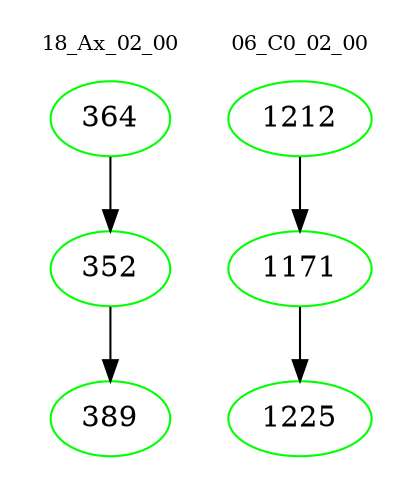 digraph{
subgraph cluster_0 {
color = white
label = "18_Ax_02_00";
fontsize=10;
T0_364 [label="364", color="green"]
T0_364 -> T0_352 [color="black"]
T0_352 [label="352", color="green"]
T0_352 -> T0_389 [color="black"]
T0_389 [label="389", color="green"]
}
subgraph cluster_1 {
color = white
label = "06_C0_02_00";
fontsize=10;
T1_1212 [label="1212", color="green"]
T1_1212 -> T1_1171 [color="black"]
T1_1171 [label="1171", color="green"]
T1_1171 -> T1_1225 [color="black"]
T1_1225 [label="1225", color="green"]
}
}

